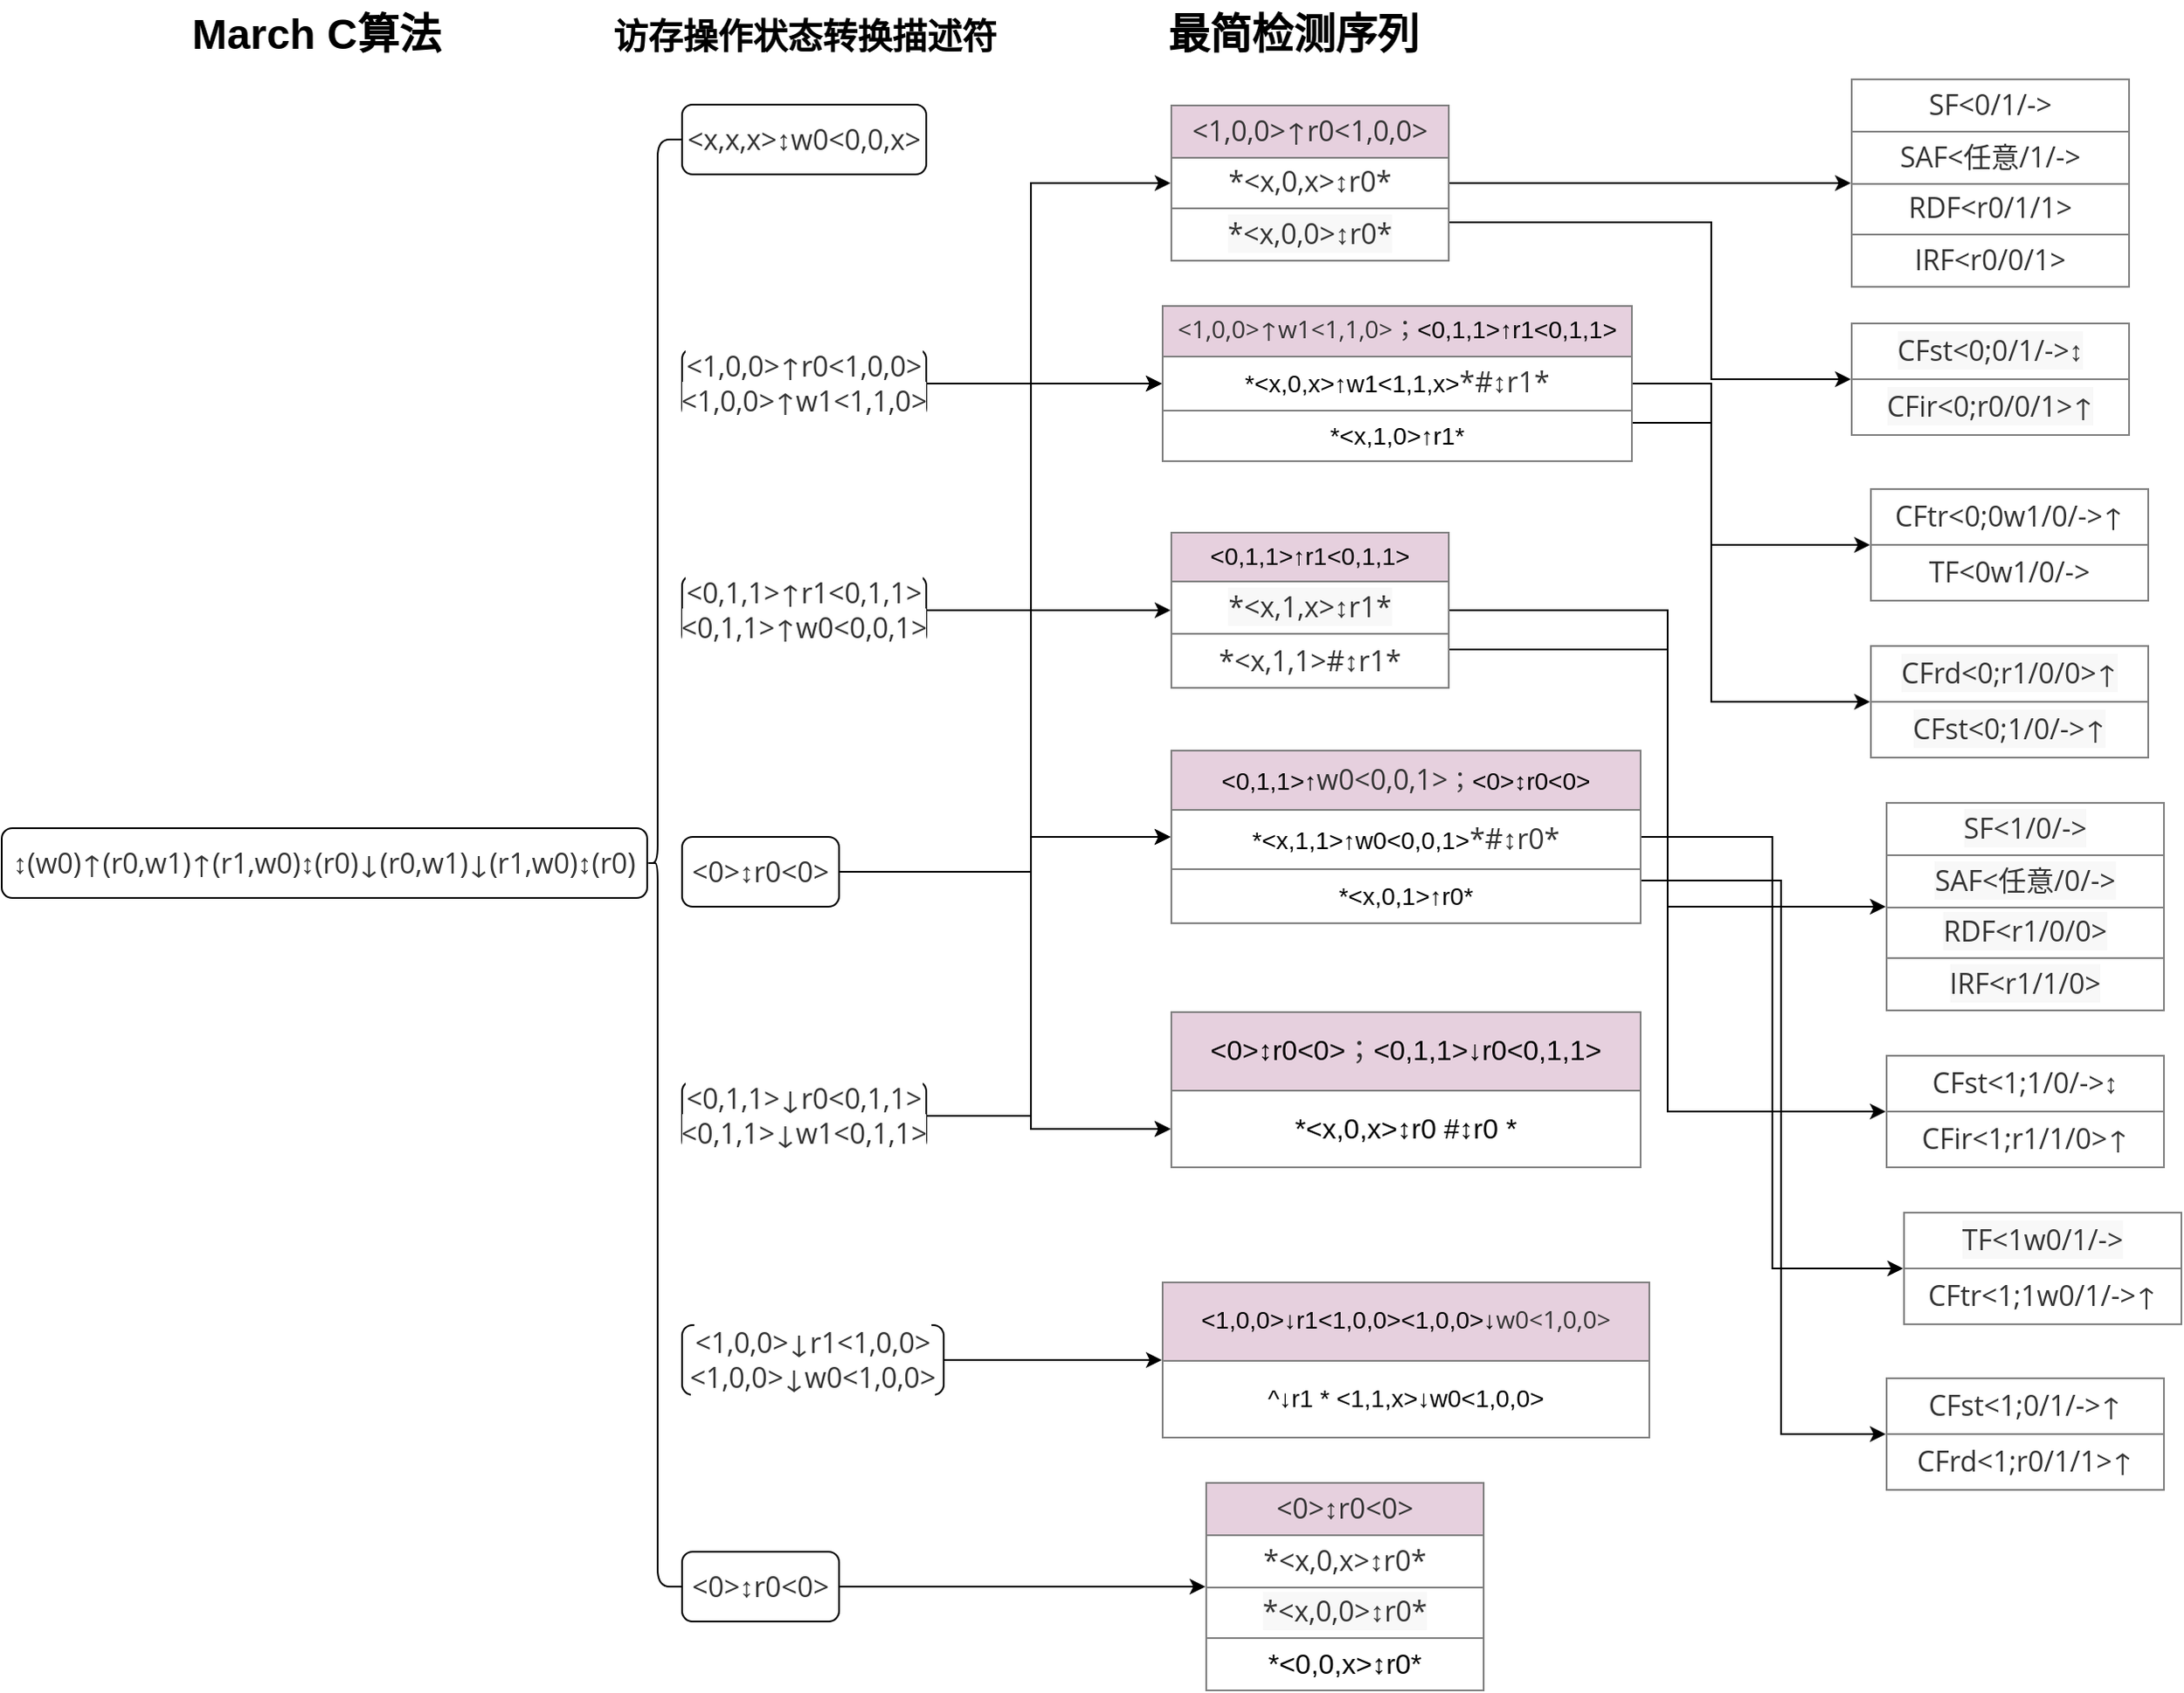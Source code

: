<mxfile version="20.2.4" type="github">
  <diagram id="gdBC5hrIDmrJ_rc8bYnI" name="第 1 页">
    <mxGraphModel dx="1422" dy="794" grid="1" gridSize="10" guides="1" tooltips="1" connect="1" arrows="1" fold="1" page="1" pageScale="1" pageWidth="827" pageHeight="1169" background="none" math="0" shadow="0">
      <root>
        <mxCell id="0" />
        <mxCell id="1" parent="0" />
        <mxCell id="TGDUGQfe8ln71xcxTlbK-82" style="edgeStyle=orthogonalEdgeStyle;rounded=0;orthogonalLoop=1;jettySize=auto;html=1;exitX=1;exitY=0.5;exitDx=0;exitDy=0;fontSize=20;fontColor=#000000;" edge="1" parent="1" source="TGDUGQfe8ln71xcxTlbK-26" target="TGDUGQfe8ln71xcxTlbK-77">
          <mxGeometry relative="1" as="geometry" />
        </mxCell>
        <mxCell id="TGDUGQfe8ln71xcxTlbK-84" style="edgeStyle=orthogonalEdgeStyle;rounded=0;orthogonalLoop=1;jettySize=auto;html=1;exitX=1;exitY=0.75;exitDx=0;exitDy=0;entryX=0;entryY=0.5;entryDx=0;entryDy=0;fontSize=20;fontColor=#000000;" edge="1" parent="1" source="TGDUGQfe8ln71xcxTlbK-26" target="TGDUGQfe8ln71xcxTlbK-83">
          <mxGeometry relative="1" as="geometry">
            <Array as="points">
              <mxPoint x="990" y="168" />
              <mxPoint x="990" y="258" />
            </Array>
          </mxGeometry>
        </mxCell>
        <mxCell id="TGDUGQfe8ln71xcxTlbK-26" value="&lt;table border=&quot;1&quot; width=&quot;100%&quot; height=&quot;100%&quot; cellpadding=&quot;4&quot; style=&quot;width:100%;height:100%;border-collapse:collapse;&quot;&gt;&lt;tbody&gt;&lt;tr&gt;&lt;th style=&quot;background-color: rgb(230, 208, 222);&quot; align=&quot;center&quot;&gt;&lt;span style=&quot;color: rgb(51, 51, 51); font-family: &amp;quot;Open Sans&amp;quot;, &amp;quot;Clear Sans&amp;quot;, &amp;quot;Helvetica Neue&amp;quot;, Helvetica, Arial, sans-serif; font-size: 16px; font-weight: 400; orphans: 4; text-align: left;&quot;&gt;&amp;lt;1,0,0&amp;gt;↑r0&amp;lt;1,0,0&amp;gt;&lt;/span&gt;&lt;br&gt;&lt;/th&gt;&lt;/tr&gt;&lt;tr&gt;&lt;td align=&quot;center&quot;&gt;&lt;span style=&quot;box-sizing: border-box; color: rgb(51, 51, 51); font-family: &amp;quot;Open Sans&amp;quot;, &amp;quot;Clear Sans&amp;quot;, &amp;quot;Helvetica Neue&amp;quot;, Helvetica, Arial, sans-serif; font-size: 16px; text-align: left; background-color: rgb(255, 255, 255);&quot; class=&quot;md-expand&quot;&gt;*&lt;/span&gt;&lt;span style=&quot;box-sizing: border-box; color: rgb(51, 51, 51); font-family: &amp;quot;Open Sans&amp;quot;, &amp;quot;Clear Sans&amp;quot;, &amp;quot;Helvetica Neue&amp;quot;, Helvetica, Arial, sans-serif; font-size: 16px; text-align: left; background-color: rgb(255, 255, 255);&quot; class=&quot;md-plain md-expand&quot;&gt;&amp;lt;x,0,x&amp;gt;↕r0*&lt;/span&gt;&lt;br&gt;&lt;/td&gt;&lt;/tr&gt;&lt;tr&gt;&lt;td align=&quot;center&quot;&gt;&lt;span style=&quot;box-sizing: border-box; color: rgb(51, 51, 51); font-family: &amp;quot;Open Sans&amp;quot;, &amp;quot;Clear Sans&amp;quot;, &amp;quot;Helvetica Neue&amp;quot;, Helvetica, Arial, sans-serif; font-size: 16px; text-align: left; background-color: rgb(248, 248, 248);&quot; class=&quot;md-plain md-expand&quot;&gt;*&amp;lt;x,0,0&amp;gt;↕r0&lt;/span&gt;&lt;span style=&quot;box-sizing: border-box; color: rgb(51, 51, 51); font-family: &amp;quot;Open Sans&amp;quot;, &amp;quot;Clear Sans&amp;quot;, &amp;quot;Helvetica Neue&amp;quot;, Helvetica, Arial, sans-serif; font-size: 16px; text-align: left; background-color: rgb(248, 248, 248);&quot; class=&quot;md-expand&quot;&gt;*&lt;/span&gt;&lt;br&gt;&lt;/td&gt;&lt;/tr&gt;&lt;/tbody&gt;&lt;/table&gt;" style="text;html=1;strokeColor=none;fillColor=none;overflow=fill;rounded=1;glass=0;" vertex="1" parent="1">
          <mxGeometry x="680" y="100" width="160" height="90" as="geometry" />
        </mxCell>
        <mxCell id="TGDUGQfe8ln71xcxTlbK-86" style="edgeStyle=orthogonalEdgeStyle;rounded=0;orthogonalLoop=1;jettySize=auto;html=1;exitX=1;exitY=0.5;exitDx=0;exitDy=0;entryX=0;entryY=0.5;entryDx=0;entryDy=0;fontSize=20;fontColor=#000000;" edge="1" parent="1" source="TGDUGQfe8ln71xcxTlbK-32" target="TGDUGQfe8ln71xcxTlbK-85">
          <mxGeometry relative="1" as="geometry">
            <Array as="points">
              <mxPoint x="990" y="260" />
              <mxPoint x="990" y="353" />
            </Array>
          </mxGeometry>
        </mxCell>
        <mxCell id="TGDUGQfe8ln71xcxTlbK-88" style="edgeStyle=orthogonalEdgeStyle;rounded=0;orthogonalLoop=1;jettySize=auto;html=1;exitX=1;exitY=0.75;exitDx=0;exitDy=0;entryX=0;entryY=0.5;entryDx=0;entryDy=0;fontSize=20;fontColor=#000000;" edge="1" parent="1" source="TGDUGQfe8ln71xcxTlbK-32" target="TGDUGQfe8ln71xcxTlbK-87">
          <mxGeometry relative="1" as="geometry">
            <Array as="points">
              <mxPoint x="990" y="283" />
              <mxPoint x="990" y="443" />
            </Array>
          </mxGeometry>
        </mxCell>
        <mxCell id="TGDUGQfe8ln71xcxTlbK-32" value="&lt;table border=&quot;1&quot; width=&quot;100%&quot; height=&quot;100%&quot; cellpadding=&quot;4&quot; style=&quot;width: 100%; height: 100%; border-collapse: collapse; font-size: 14px;&quot;&gt;&lt;tbody&gt;&lt;tr&gt;&lt;th style=&quot;background-color: rgb(230, 208, 222);&quot; align=&quot;center&quot;&gt;&lt;font style=&quot;font-size: 14px;&quot;&gt;&lt;span style=&quot;font-weight: 400; color: rgb(51, 51, 51); font-family: &amp;quot;Open Sans&amp;quot;, &amp;quot;Clear Sans&amp;quot;, &amp;quot;Helvetica Neue&amp;quot;, Helvetica, Arial, sans-serif; orphans: 4; text-align: left;&quot;&gt;&amp;lt;1,0,0&amp;gt;↑&lt;/span&gt;&lt;span style=&quot;font-weight: 400; color: rgb(51, 51, 51); font-family: &amp;quot;Open Sans&amp;quot;, &amp;quot;Clear Sans&amp;quot;, &amp;quot;Helvetica Neue&amp;quot;, Helvetica, Arial, sans-serif; orphans: 4; text-align: left;&quot;&gt;w1&amp;lt;1,1,0&amp;gt;；&lt;/span&gt;&lt;span style=&quot;font-weight: normal;&quot;&gt;&amp;lt;0,1,1&amp;gt;↑r1&amp;lt;0,1,1&amp;gt;&lt;/span&gt;&lt;/font&gt;&lt;br&gt;&lt;/th&gt;&lt;/tr&gt;&lt;tr&gt;&lt;td align=&quot;center&quot;&gt;*&amp;lt;x,0,x&amp;gt;↑w1&amp;lt;1,1,x&amp;gt;&lt;span style=&quot;box-sizing: border-box; color: rgb(51, 51, 51); font-family: &amp;quot;Open Sans&amp;quot;, &amp;quot;Clear Sans&amp;quot;, &amp;quot;Helvetica Neue&amp;quot;, Helvetica, Arial, sans-serif; font-size: 16px; text-align: left; background-color: rgb(255, 255, 255);&quot;&gt;*&lt;/span&gt;&lt;span style=&quot;box-sizing: border-box; color: rgb(51, 51, 51); font-family: &amp;quot;Open Sans&amp;quot;, &amp;quot;Clear Sans&amp;quot;, &amp;quot;Helvetica Neue&amp;quot;, Helvetica, Arial, sans-serif; font-size: 16px; text-align: left; background-color: rgb(255, 255, 255);&quot; class=&quot;md-plain&quot;&gt;#↕r1&lt;/span&gt;&lt;span style=&quot;box-sizing: border-box; color: rgb(51, 51, 51); font-family: &amp;quot;Open Sans&amp;quot;, &amp;quot;Clear Sans&amp;quot;, &amp;quot;Helvetica Neue&amp;quot;, Helvetica, Arial, sans-serif; font-size: 16px; text-align: left; background-color: rgb(255, 255, 255);&quot; class=&quot;&quot;&gt;*&lt;/span&gt;&lt;b&gt;&lt;br&gt;&lt;/b&gt;&lt;/td&gt;&lt;/tr&gt;&lt;tr&gt;&lt;td style=&quot;text-align: center;&quot;&gt;*&amp;lt;x,1,0&amp;gt;↑r1*&lt;br&gt;&lt;/td&gt;&lt;/tr&gt;&lt;/tbody&gt;&lt;/table&gt;" style="text;html=1;strokeColor=none;fillColor=none;overflow=fill;rounded=1;glass=0;arcSize=27;" vertex="1" parent="1">
          <mxGeometry x="675" y="215" width="270" height="90" as="geometry" />
        </mxCell>
        <mxCell id="TGDUGQfe8ln71xcxTlbK-91" style="edgeStyle=orthogonalEdgeStyle;rounded=0;orthogonalLoop=1;jettySize=auto;html=1;exitX=1;exitY=0.5;exitDx=0;exitDy=0;entryX=0;entryY=0.5;entryDx=0;entryDy=0;fontSize=20;fontColor=#000000;" edge="1" parent="1" source="TGDUGQfe8ln71xcxTlbK-35" target="TGDUGQfe8ln71xcxTlbK-89">
          <mxGeometry relative="1" as="geometry" />
        </mxCell>
        <mxCell id="TGDUGQfe8ln71xcxTlbK-93" style="edgeStyle=orthogonalEdgeStyle;rounded=0;orthogonalLoop=1;jettySize=auto;html=1;exitX=1;exitY=0.75;exitDx=0;exitDy=0;entryX=0;entryY=0.5;entryDx=0;entryDy=0;fontSize=20;fontColor=#000000;" edge="1" parent="1" source="TGDUGQfe8ln71xcxTlbK-35" target="TGDUGQfe8ln71xcxTlbK-92">
          <mxGeometry relative="1" as="geometry" />
        </mxCell>
        <mxCell id="TGDUGQfe8ln71xcxTlbK-35" value="&lt;table border=&quot;1&quot; width=&quot;100%&quot; height=&quot;100%&quot; cellpadding=&quot;4&quot; style=&quot;width:100%;height:100%;border-collapse:collapse;&quot;&gt;&lt;tbody&gt;&lt;tr&gt;&lt;th style=&quot;background-color: rgb(230, 208, 222);&quot; align=&quot;center&quot;&gt;&lt;span style=&quot;font-weight: normal;&quot;&gt;&lt;font style=&quot;font-size: 14px;&quot;&gt;&amp;lt;0,1,1&amp;gt;↑r1&amp;lt;0,1,1&amp;gt;&lt;/font&gt;&lt;/span&gt;&lt;br&gt;&lt;/th&gt;&lt;/tr&gt;&lt;tr&gt;&lt;td align=&quot;center&quot;&gt;&lt;span style=&quot;box-sizing: border-box; color: rgb(51, 51, 51); font-family: &amp;quot;Open Sans&amp;quot;, &amp;quot;Clear Sans&amp;quot;, &amp;quot;Helvetica Neue&amp;quot;, Helvetica, Arial, sans-serif; font-size: 16px; text-align: left; background-color: rgb(248, 248, 248);&quot; class=&quot;md-plain md-expand&quot;&gt;*&amp;lt;x,1,x&amp;gt;↕r1&lt;/span&gt;&lt;span style=&quot;box-sizing: border-box; color: rgb(51, 51, 51); font-family: &amp;quot;Open Sans&amp;quot;, &amp;quot;Clear Sans&amp;quot;, &amp;quot;Helvetica Neue&amp;quot;, Helvetica, Arial, sans-serif; font-size: 16px; text-align: left; background-color: rgb(248, 248, 248);&quot; class=&quot;md-expand&quot;&gt;*&lt;/span&gt;&lt;br&gt;&lt;/td&gt;&lt;/tr&gt;&lt;tr&gt;&lt;td align=&quot;center&quot;&gt;&lt;span style=&quot;box-sizing: border-box; color: rgb(51, 51, 51); font-family: &amp;quot;Open Sans&amp;quot;, &amp;quot;Clear Sans&amp;quot;, &amp;quot;Helvetica Neue&amp;quot;, Helvetica, Arial, sans-serif; font-size: 16px; text-align: left; background-color: rgb(255, 255, 255);&quot; class=&quot;md-plain md-expand&quot;&gt;*&amp;lt;x,1,1&amp;gt;#↕r1&lt;/span&gt;&lt;span style=&quot;box-sizing: border-box; color: rgb(51, 51, 51); font-family: &amp;quot;Open Sans&amp;quot;, &amp;quot;Clear Sans&amp;quot;, &amp;quot;Helvetica Neue&amp;quot;, Helvetica, Arial, sans-serif; font-size: 16px; text-align: left; background-color: rgb(255, 255, 255);&quot; class=&quot;md-expand&quot;&gt;*&lt;/span&gt;&lt;br&gt;&lt;/td&gt;&lt;/tr&gt;&lt;/tbody&gt;&lt;/table&gt;" style="text;html=1;strokeColor=none;fillColor=none;overflow=fill;rounded=1;glass=0;" vertex="1" parent="1">
          <mxGeometry x="680" y="345" width="160" height="90" as="geometry" />
        </mxCell>
        <mxCell id="TGDUGQfe8ln71xcxTlbK-36" value="&lt;table border=&quot;1&quot; width=&quot;100%&quot; height=&quot;100%&quot; cellpadding=&quot;4&quot; style=&quot;width:100%;height:100%;border-collapse:collapse;&quot;&gt;&lt;tbody&gt;&lt;tr&gt;&lt;th style=&quot;background-color: rgb(230, 208, 222);&quot; align=&quot;center&quot;&gt;&lt;span style=&quot;color: rgb(51, 51, 51); font-family: &amp;quot;Open Sans&amp;quot;, &amp;quot;Clear Sans&amp;quot;, &amp;quot;Helvetica Neue&amp;quot;, Helvetica, Arial, sans-serif; font-size: 16px; font-weight: 400; orphans: 4; text-align: left;&quot;&gt;&amp;lt;0&amp;gt;↕r0&amp;lt;0&amp;gt;&lt;/span&gt;&lt;br&gt;&lt;/th&gt;&lt;/tr&gt;&lt;tr&gt;&lt;td align=&quot;center&quot;&gt;&lt;span style=&quot;box-sizing: border-box; color: rgb(51, 51, 51); font-family: &amp;quot;Open Sans&amp;quot;, &amp;quot;Clear Sans&amp;quot;, &amp;quot;Helvetica Neue&amp;quot;, Helvetica, Arial, sans-serif; font-size: 16px; text-align: left; background-color: rgb(255, 255, 255);&quot; class=&quot;md-expand&quot;&gt;*&lt;/span&gt;&lt;span style=&quot;box-sizing: border-box; color: rgb(51, 51, 51); font-family: &amp;quot;Open Sans&amp;quot;, &amp;quot;Clear Sans&amp;quot;, &amp;quot;Helvetica Neue&amp;quot;, Helvetica, Arial, sans-serif; font-size: 16px; text-align: left; background-color: rgb(255, 255, 255);&quot; class=&quot;md-plain md-expand&quot;&gt;&amp;lt;x,0,x&amp;gt;↕r0*&lt;/span&gt;&lt;br&gt;&lt;/td&gt;&lt;/tr&gt;&lt;tr&gt;&lt;td align=&quot;center&quot;&gt;&lt;span style=&quot;box-sizing: border-box; color: rgb(51, 51, 51); font-family: &amp;quot;Open Sans&amp;quot;, &amp;quot;Clear Sans&amp;quot;, &amp;quot;Helvetica Neue&amp;quot;, Helvetica, Arial, sans-serif; font-size: 16px; text-align: left; background-color: rgb(248, 248, 248);&quot; class=&quot;md-plain md-expand&quot;&gt;*&amp;lt;x,0,0&amp;gt;↕r0&lt;/span&gt;&lt;span style=&quot;box-sizing: border-box; color: rgb(51, 51, 51); font-family: &amp;quot;Open Sans&amp;quot;, &amp;quot;Clear Sans&amp;quot;, &amp;quot;Helvetica Neue&amp;quot;, Helvetica, Arial, sans-serif; font-size: 16px; text-align: left; background-color: rgb(248, 248, 248);&quot; class=&quot;md-expand&quot;&gt;*&lt;/span&gt;&lt;br&gt;&lt;/td&gt;&lt;/tr&gt;&lt;tr&gt;&lt;td style=&quot;text-align: center;&quot;&gt;&lt;font style=&quot;font-size: 16px;&quot;&gt;*&amp;lt;0,0,x&amp;gt;↕r0*&lt;/font&gt;&lt;br&gt;&lt;/td&gt;&lt;/tr&gt;&lt;/tbody&gt;&lt;/table&gt;" style="text;html=1;strokeColor=none;fillColor=none;overflow=fill;rounded=1;glass=0;arcSize=24;" vertex="1" parent="1">
          <mxGeometry x="700" y="890" width="160" height="120" as="geometry" />
        </mxCell>
        <mxCell id="TGDUGQfe8ln71xcxTlbK-95" style="edgeStyle=orthogonalEdgeStyle;rounded=0;orthogonalLoop=1;jettySize=auto;html=1;exitX=1;exitY=0.5;exitDx=0;exitDy=0;entryX=0;entryY=0.5;entryDx=0;entryDy=0;fontSize=20;fontColor=#000000;" edge="1" parent="1" source="TGDUGQfe8ln71xcxTlbK-37" target="TGDUGQfe8ln71xcxTlbK-94">
          <mxGeometry relative="1" as="geometry" />
        </mxCell>
        <mxCell id="TGDUGQfe8ln71xcxTlbK-97" style="edgeStyle=orthogonalEdgeStyle;rounded=0;orthogonalLoop=1;jettySize=auto;html=1;exitX=1;exitY=0.75;exitDx=0;exitDy=0;entryX=0;entryY=0.5;entryDx=0;entryDy=0;fontSize=20;fontColor=#000000;" edge="1" parent="1" source="TGDUGQfe8ln71xcxTlbK-37" target="TGDUGQfe8ln71xcxTlbK-96">
          <mxGeometry relative="1" as="geometry">
            <Array as="points">
              <mxPoint x="1030" y="545" />
              <mxPoint x="1030" y="863" />
            </Array>
          </mxGeometry>
        </mxCell>
        <mxCell id="TGDUGQfe8ln71xcxTlbK-37" value="&lt;table border=&quot;1&quot; width=&quot;100%&quot; height=&quot;100%&quot; cellpadding=&quot;4&quot; style=&quot;width: 100%; height: 100%; border-collapse: collapse; font-size: 14px;&quot;&gt;&lt;tbody&gt;&lt;tr&gt;&lt;th style=&quot;background-color: rgb(230, 208, 222);&quot; align=&quot;center&quot;&gt;&lt;font style=&quot;font-size: 14px;&quot;&gt;&lt;span style=&quot;font-weight: normal;&quot;&gt;&amp;lt;0,1,1&amp;gt;↑&lt;span style=&quot;color: rgb(51, 51, 51); font-family: &amp;quot;Open Sans&amp;quot;, &amp;quot;Clear Sans&amp;quot;, &amp;quot;Helvetica Neue&amp;quot;, Helvetica, Arial, sans-serif; font-size: 16px; orphans: 4; text-align: left;&quot;&gt;w0&amp;lt;0,0,1&amp;gt;&lt;/span&gt;&lt;/span&gt;&lt;span style=&quot;font-weight: 400; color: rgb(51, 51, 51); font-family: &amp;quot;Open Sans&amp;quot;, &amp;quot;Clear Sans&amp;quot;, &amp;quot;Helvetica Neue&amp;quot;, Helvetica, Arial, sans-serif; orphans: 4; text-align: left;&quot;&gt;；&lt;/span&gt;&lt;/font&gt;&lt;span style=&quot;font-weight: normal;&quot;&gt;&amp;lt;0&amp;gt;↕r0&amp;lt;0&amp;gt;&lt;/span&gt;&lt;br&gt;&lt;/th&gt;&lt;/tr&gt;&lt;tr&gt;&lt;td align=&quot;center&quot;&gt;*&amp;lt;x,1,1&amp;gt;↑w0&amp;lt;0,0,1&amp;gt;&lt;span style=&quot;box-sizing: border-box; color: rgb(51, 51, 51); font-family: &amp;quot;Open Sans&amp;quot;, &amp;quot;Clear Sans&amp;quot;, &amp;quot;Helvetica Neue&amp;quot;, Helvetica, Arial, sans-serif; font-size: 16px; text-align: left; background-color: rgb(255, 255, 255);&quot;&gt;*&lt;/span&gt;&lt;span style=&quot;box-sizing: border-box; color: rgb(51, 51, 51); font-family: &amp;quot;Open Sans&amp;quot;, &amp;quot;Clear Sans&amp;quot;, &amp;quot;Helvetica Neue&amp;quot;, Helvetica, Arial, sans-serif; font-size: 16px; text-align: left; background-color: rgb(255, 255, 255);&quot; class=&quot;md-plain&quot;&gt;#↕r0&lt;/span&gt;&lt;span style=&quot;box-sizing: border-box; color: rgb(51, 51, 51); font-family: &amp;quot;Open Sans&amp;quot;, &amp;quot;Clear Sans&amp;quot;, &amp;quot;Helvetica Neue&amp;quot;, Helvetica, Arial, sans-serif; font-size: 16px; text-align: left; background-color: rgb(255, 255, 255);&quot;&gt;*&lt;/span&gt;&lt;b&gt;&lt;br&gt;&lt;/b&gt;&lt;/td&gt;&lt;/tr&gt;&lt;tr&gt;&lt;td style=&quot;text-align: center;&quot;&gt;*&amp;lt;x,0,1&amp;gt;↑r0*&lt;br&gt;&lt;/td&gt;&lt;/tr&gt;&lt;/tbody&gt;&lt;/table&gt;" style="text;html=1;strokeColor=none;fillColor=none;overflow=fill;rounded=1;glass=0;arcSize=27;" vertex="1" parent="1">
          <mxGeometry x="680" y="470" width="270" height="100" as="geometry" />
        </mxCell>
        <mxCell id="TGDUGQfe8ln71xcxTlbK-38" value="&lt;table border=&quot;1&quot; width=&quot;100%&quot; height=&quot;100%&quot; cellpadding=&quot;4&quot; style=&quot;width: 100%; height: 100%; border-collapse: collapse; font-size: 14px;&quot;&gt;&lt;tbody&gt;&lt;tr style=&quot;font-size: 16px;&quot;&gt;&lt;th style=&quot;background-color: rgb(230, 208, 222);&quot; align=&quot;center&quot;&gt;&lt;span style=&quot;font-weight: normal;&quot;&gt;&lt;font style=&quot;font-size: 16px;&quot;&gt;&amp;lt;0&amp;gt;↕r0&amp;lt;0&amp;gt;&lt;span style=&quot;color: rgb(51, 51, 51); font-family: &amp;quot;Open Sans&amp;quot;, &amp;quot;Clear Sans&amp;quot;, &amp;quot;Helvetica Neue&amp;quot;, Helvetica, Arial, sans-serif; orphans: 4; text-align: left;&quot;&gt;；&lt;/span&gt;&lt;/font&gt;&amp;lt;0,1,1&amp;gt;↓r0&amp;lt;0,1,1&amp;gt;&lt;/span&gt;&lt;br&gt;&lt;/th&gt;&lt;/tr&gt;&lt;tr&gt;&lt;td align=&quot;center&quot;&gt;&lt;font style=&quot;font-size: 16px;&quot;&gt;*&amp;lt;x,0,x&amp;gt;↕r0 #↕r0 *&lt;/font&gt;&lt;br&gt;&lt;/td&gt;&lt;/tr&gt;&lt;/tbody&gt;&lt;/table&gt;" style="text;html=1;strokeColor=none;fillColor=none;overflow=fill;rounded=1;glass=0;arcSize=27;" vertex="1" parent="1">
          <mxGeometry x="680" y="620" width="270" height="90" as="geometry" />
        </mxCell>
        <mxCell id="TGDUGQfe8ln71xcxTlbK-39" value="&lt;table border=&quot;1&quot; width=&quot;100%&quot; height=&quot;100%&quot; cellpadding=&quot;4&quot; style=&quot;width: 100%; height: 100%; border-collapse: collapse; font-size: 14px;&quot;&gt;&lt;tbody&gt;&lt;tr&gt;&lt;th style=&quot;background-color: rgb(230, 208, 222);&quot; align=&quot;center&quot;&gt;&lt;span style=&quot;font-weight: normal;&quot;&gt;&lt;font style=&quot;font-size: 14px;&quot;&gt;&amp;lt;1,0,0&amp;gt;↓r1&amp;lt;1,0,0&amp;gt;&lt;/font&gt;&amp;lt;1,0,0&amp;gt;↓&lt;span style=&quot;font-family: &amp;quot;Open Sans&amp;quot;, &amp;quot;Clear Sans&amp;quot;, &amp;quot;Helvetica Neue&amp;quot;, Helvetica, Arial, sans-serif; orphans: 4; text-align: left; color: rgb(51, 51, 51);&quot;&gt;w0&amp;lt;1,0,0&amp;gt;&lt;/span&gt;&lt;/span&gt;&lt;br&gt;&lt;/th&gt;&lt;/tr&gt;&lt;tr&gt;&lt;td align=&quot;center&quot;&gt;^↓r1 * &amp;lt;1,1,x&amp;gt;↓w0&amp;lt;1,0,0&amp;gt;&lt;b&gt;&lt;br&gt;&lt;/b&gt;&lt;/td&gt;&lt;/tr&gt;&lt;/tbody&gt;&lt;/table&gt;" style="text;html=1;strokeColor=none;fillColor=none;overflow=fill;rounded=1;glass=0;arcSize=27;" vertex="1" parent="1">
          <mxGeometry x="675" y="775" width="280" height="90" as="geometry" />
        </mxCell>
        <mxCell id="TGDUGQfe8ln71xcxTlbK-40" value="&lt;span style=&quot;color: rgb(51, 51, 51); font-family: &amp;quot;Open Sans&amp;quot;, &amp;quot;Clear Sans&amp;quot;, &amp;quot;Helvetica Neue&amp;quot;, Helvetica, Arial, sans-serif; font-size: 16px; orphans: 4; text-align: left; background-color: rgb(255, 255, 255);&quot;&gt;↕(w0)↑(r0,w1)↑(r1,w0)↕(r0)↓(r0,w1)↓(r1,w0)↕(r0)&lt;/span&gt;" style="rounded=1;whiteSpace=wrap;html=1;glass=0;" vertex="1" parent="1">
          <mxGeometry x="10" y="515" width="370" height="40" as="geometry" />
        </mxCell>
        <mxCell id="TGDUGQfe8ln71xcxTlbK-41" value="" style="shape=curlyBracket;whiteSpace=wrap;html=1;rounded=1;glass=0;labelBackgroundColor=#E6D0DE;fontSize=14;fontColor=#E6D0DE;size=0.3;" vertex="1" parent="1">
          <mxGeometry x="380" y="120" width="20" height="830" as="geometry" />
        </mxCell>
        <mxCell id="TGDUGQfe8ln71xcxTlbK-43" value="&lt;span style=&quot;color: rgb(51, 51, 51); font-family: &amp;quot;Open Sans&amp;quot;, &amp;quot;Clear Sans&amp;quot;, &amp;quot;Helvetica Neue&amp;quot;, Helvetica, Arial, sans-serif; font-size: 16px; orphans: 4; text-align: left; background-color: rgb(255, 255, 255);&quot;&gt;&amp;lt;x,x,x&amp;gt;↕w0&amp;lt;0,0,x&amp;gt;&lt;/span&gt;" style="rounded=1;whiteSpace=wrap;html=1;glass=0;" vertex="1" parent="1">
          <mxGeometry x="400" y="100" width="140" height="40" as="geometry" />
        </mxCell>
        <mxCell id="TGDUGQfe8ln71xcxTlbK-65" style="edgeStyle=orthogonalEdgeStyle;rounded=0;orthogonalLoop=1;jettySize=auto;html=1;exitX=1;exitY=0.5;exitDx=0;exitDy=0;entryX=0;entryY=0.5;entryDx=0;entryDy=0;fontSize=14;fontColor=#E6D0DE;" edge="1" parent="1" source="TGDUGQfe8ln71xcxTlbK-44" target="TGDUGQfe8ln71xcxTlbK-26">
          <mxGeometry relative="1" as="geometry">
            <Array as="points">
              <mxPoint x="600" y="260" />
              <mxPoint x="600" y="145" />
            </Array>
          </mxGeometry>
        </mxCell>
        <mxCell id="TGDUGQfe8ln71xcxTlbK-66" style="edgeStyle=orthogonalEdgeStyle;rounded=0;orthogonalLoop=1;jettySize=auto;html=1;exitX=1;exitY=0.5;exitDx=0;exitDy=0;entryX=0;entryY=0.5;entryDx=0;entryDy=0;fontSize=14;fontColor=#E6D0DE;" edge="1" parent="1" source="TGDUGQfe8ln71xcxTlbK-44" target="TGDUGQfe8ln71xcxTlbK-32">
          <mxGeometry relative="1" as="geometry" />
        </mxCell>
        <mxCell id="TGDUGQfe8ln71xcxTlbK-44" value="&lt;span style=&quot;color: rgb(51, 51, 51); font-family: &amp;quot;Open Sans&amp;quot;, &amp;quot;Clear Sans&amp;quot;, &amp;quot;Helvetica Neue&amp;quot;, Helvetica, Arial, sans-serif; font-size: 16px; orphans: 4; text-align: left; background-color: rgb(255, 255, 255);&quot;&gt;&amp;lt;1,0,0&amp;gt;↑r0&amp;lt;1,0,0&amp;gt;&lt;br&gt;&lt;/span&gt;&lt;span style=&quot;color: rgb(51, 51, 51); font-family: &amp;quot;Open Sans&amp;quot;, &amp;quot;Clear Sans&amp;quot;, &amp;quot;Helvetica Neue&amp;quot;, Helvetica, Arial, sans-serif; font-size: 16px; orphans: 4; text-align: left; background-color: rgb(255, 255, 255);&quot;&gt;&amp;lt;1,0,0&amp;gt;↑&lt;/span&gt;&lt;span style=&quot;color: rgb(51, 51, 51); font-family: &amp;quot;Open Sans&amp;quot;, &amp;quot;Clear Sans&amp;quot;, &amp;quot;Helvetica Neue&amp;quot;, Helvetica, Arial, sans-serif; font-size: 16px; orphans: 4; text-align: left; background-color: rgb(255, 255, 255);&quot;&gt;w1&amp;lt;1,1,0&amp;gt;&lt;/span&gt;" style="rounded=1;whiteSpace=wrap;html=1;glass=0;" vertex="1" parent="1">
          <mxGeometry x="400" y="240" width="140" height="40" as="geometry" />
        </mxCell>
        <mxCell id="TGDUGQfe8ln71xcxTlbK-67" style="edgeStyle=orthogonalEdgeStyle;rounded=0;orthogonalLoop=1;jettySize=auto;html=1;exitX=1;exitY=0.5;exitDx=0;exitDy=0;entryX=0;entryY=0.5;entryDx=0;entryDy=0;fontSize=14;fontColor=#E6D0DE;" edge="1" parent="1" source="TGDUGQfe8ln71xcxTlbK-45" target="TGDUGQfe8ln71xcxTlbK-32">
          <mxGeometry relative="1" as="geometry">
            <Array as="points">
              <mxPoint x="600" y="390" />
              <mxPoint x="600" y="260" />
            </Array>
          </mxGeometry>
        </mxCell>
        <mxCell id="TGDUGQfe8ln71xcxTlbK-68" style="edgeStyle=orthogonalEdgeStyle;rounded=0;orthogonalLoop=1;jettySize=auto;html=1;exitX=1;exitY=0.5;exitDx=0;exitDy=0;entryX=0;entryY=0.5;entryDx=0;entryDy=0;fontSize=14;fontColor=#E6D0DE;" edge="1" parent="1" source="TGDUGQfe8ln71xcxTlbK-45" target="TGDUGQfe8ln71xcxTlbK-35">
          <mxGeometry relative="1" as="geometry" />
        </mxCell>
        <mxCell id="TGDUGQfe8ln71xcxTlbK-69" style="edgeStyle=orthogonalEdgeStyle;rounded=0;orthogonalLoop=1;jettySize=auto;html=1;exitX=1;exitY=0.5;exitDx=0;exitDy=0;entryX=0;entryY=0.5;entryDx=0;entryDy=0;fontSize=14;fontColor=#E6D0DE;" edge="1" parent="1" source="TGDUGQfe8ln71xcxTlbK-45" target="TGDUGQfe8ln71xcxTlbK-37">
          <mxGeometry relative="1" as="geometry">
            <Array as="points">
              <mxPoint x="600" y="390" />
              <mxPoint x="600" y="520" />
            </Array>
          </mxGeometry>
        </mxCell>
        <mxCell id="TGDUGQfe8ln71xcxTlbK-45" value="&lt;span style=&quot;color: rgb(51, 51, 51); font-family: &amp;quot;Open Sans&amp;quot;, &amp;quot;Clear Sans&amp;quot;, &amp;quot;Helvetica Neue&amp;quot;, Helvetica, Arial, sans-serif; font-size: 16px; orphans: 4; text-align: left; background-color: rgb(255, 255, 255);&quot;&gt;&amp;lt;0,1,1&amp;gt;↑r1&amp;lt;0,1,1&amp;gt;&lt;br&gt;&lt;/span&gt;&lt;span style=&quot;color: rgb(51, 51, 51); font-family: &amp;quot;Open Sans&amp;quot;, &amp;quot;Clear Sans&amp;quot;, &amp;quot;Helvetica Neue&amp;quot;, Helvetica, Arial, sans-serif; font-size: 16px; orphans: 4; text-align: left; background-color: rgb(255, 255, 255);&quot;&gt;&amp;lt;0,1,1&amp;gt;↑&lt;/span&gt;&lt;span style=&quot;color: rgb(51, 51, 51); font-family: &amp;quot;Open Sans&amp;quot;, &amp;quot;Clear Sans&amp;quot;, &amp;quot;Helvetica Neue&amp;quot;, Helvetica, Arial, sans-serif; font-size: 16px; orphans: 4; text-align: left; background-color: rgb(255, 255, 255);&quot;&gt;w0&amp;lt;0,0,1&amp;gt;&lt;/span&gt;" style="rounded=1;whiteSpace=wrap;html=1;glass=0;" vertex="1" parent="1">
          <mxGeometry x="400" y="370" width="140" height="40" as="geometry" />
        </mxCell>
        <mxCell id="TGDUGQfe8ln71xcxTlbK-70" style="edgeStyle=orthogonalEdgeStyle;rounded=0;orthogonalLoop=1;jettySize=auto;html=1;exitX=1;exitY=0.5;exitDx=0;exitDy=0;entryX=0;entryY=0.5;entryDx=0;entryDy=0;fontSize=14;fontColor=#E6D0DE;" edge="1" parent="1" source="TGDUGQfe8ln71xcxTlbK-46" target="TGDUGQfe8ln71xcxTlbK-37">
          <mxGeometry relative="1" as="geometry">
            <Array as="points">
              <mxPoint x="600" y="540" />
              <mxPoint x="600" y="520" />
            </Array>
          </mxGeometry>
        </mxCell>
        <mxCell id="TGDUGQfe8ln71xcxTlbK-71" style="edgeStyle=orthogonalEdgeStyle;rounded=0;orthogonalLoop=1;jettySize=auto;html=1;exitX=1;exitY=0.5;exitDx=0;exitDy=0;entryX=0;entryY=0.75;entryDx=0;entryDy=0;fontSize=14;fontColor=#E6D0DE;" edge="1" parent="1" source="TGDUGQfe8ln71xcxTlbK-46" target="TGDUGQfe8ln71xcxTlbK-38">
          <mxGeometry relative="1" as="geometry">
            <Array as="points">
              <mxPoint x="600" y="540" />
              <mxPoint x="600" y="688" />
            </Array>
          </mxGeometry>
        </mxCell>
        <mxCell id="TGDUGQfe8ln71xcxTlbK-46" value="&lt;span style=&quot;color: rgb(51, 51, 51); font-family: &amp;quot;Open Sans&amp;quot;, &amp;quot;Clear Sans&amp;quot;, &amp;quot;Helvetica Neue&amp;quot;, Helvetica, Arial, sans-serif; font-size: 16px; orphans: 4; text-align: left; background-color: rgb(255, 255, 255);&quot;&gt;&amp;lt;0&amp;gt;↕r0&amp;lt;0&amp;gt;&lt;/span&gt;" style="rounded=1;whiteSpace=wrap;html=1;glass=0;" vertex="1" parent="1">
          <mxGeometry x="400" y="520" width="90" height="40" as="geometry" />
        </mxCell>
        <mxCell id="TGDUGQfe8ln71xcxTlbK-72" style="edgeStyle=orthogonalEdgeStyle;rounded=0;orthogonalLoop=1;jettySize=auto;html=1;exitX=1;exitY=0.5;exitDx=0;exitDy=0;entryX=0;entryY=0.75;entryDx=0;entryDy=0;fontSize=14;fontColor=#E6D0DE;" edge="1" parent="1" source="TGDUGQfe8ln71xcxTlbK-47" target="TGDUGQfe8ln71xcxTlbK-38">
          <mxGeometry relative="1" as="geometry">
            <Array as="points">
              <mxPoint x="600" y="680" />
              <mxPoint x="600" y="688" />
            </Array>
          </mxGeometry>
        </mxCell>
        <mxCell id="TGDUGQfe8ln71xcxTlbK-47" value="&lt;span style=&quot;color: rgb(51, 51, 51); font-family: &amp;quot;Open Sans&amp;quot;, &amp;quot;Clear Sans&amp;quot;, &amp;quot;Helvetica Neue&amp;quot;, Helvetica, Arial, sans-serif; font-size: 16px; orphans: 4; text-align: left; background-color: rgb(255, 255, 255);&quot;&gt;&amp;lt;0,1,1&amp;gt;↓r0&amp;lt;0,1,1&amp;gt;&lt;br&gt;&lt;/span&gt;&lt;span style=&quot;color: rgb(51, 51, 51); font-family: &amp;quot;Open Sans&amp;quot;, &amp;quot;Clear Sans&amp;quot;, &amp;quot;Helvetica Neue&amp;quot;, Helvetica, Arial, sans-serif; font-size: 16px; orphans: 4; text-align: left; background-color: rgb(255, 255, 255);&quot;&gt;&amp;lt;0,1,1&amp;gt;↓&lt;/span&gt;&lt;span style=&quot;color: rgb(51, 51, 51); font-family: &amp;quot;Open Sans&amp;quot;, &amp;quot;Clear Sans&amp;quot;, &amp;quot;Helvetica Neue&amp;quot;, Helvetica, Arial, sans-serif; font-size: 16px; orphans: 4; text-align: left; background-color: rgb(255, 255, 255);&quot;&gt;w1&amp;lt;0,1,1&amp;gt;&lt;/span&gt;" style="rounded=1;whiteSpace=wrap;html=1;glass=0;" vertex="1" parent="1">
          <mxGeometry x="400" y="660" width="140" height="40" as="geometry" />
        </mxCell>
        <mxCell id="TGDUGQfe8ln71xcxTlbK-73" style="edgeStyle=orthogonalEdgeStyle;rounded=0;orthogonalLoop=1;jettySize=auto;html=1;exitX=1;exitY=0.5;exitDx=0;exitDy=0;entryX=0;entryY=0.5;entryDx=0;entryDy=0;fontSize=14;fontColor=#E6D0DE;" edge="1" parent="1" source="TGDUGQfe8ln71xcxTlbK-48" target="TGDUGQfe8ln71xcxTlbK-39">
          <mxGeometry relative="1" as="geometry" />
        </mxCell>
        <mxCell id="TGDUGQfe8ln71xcxTlbK-48" value="&lt;span style=&quot;color: rgb(51, 51, 51); font-family: &amp;quot;Open Sans&amp;quot;, &amp;quot;Clear Sans&amp;quot;, &amp;quot;Helvetica Neue&amp;quot;, Helvetica, Arial, sans-serif; font-size: 16px; orphans: 4; text-align: left; background-color: rgb(255, 255, 255);&quot;&gt;&amp;lt;1,0,0&amp;gt;↓r1&amp;lt;1,0,0&amp;gt;&lt;br&gt;&lt;/span&gt;&lt;span style=&quot;color: rgb(51, 51, 51); font-family: &amp;quot;Open Sans&amp;quot;, &amp;quot;Clear Sans&amp;quot;, &amp;quot;Helvetica Neue&amp;quot;, Helvetica, Arial, sans-serif; font-size: 16px; orphans: 4; text-align: left; background-color: rgb(255, 255, 255);&quot;&gt;&amp;lt;1,0,0&amp;gt;↓&lt;/span&gt;&lt;span style=&quot;color: rgb(51, 51, 51); font-family: &amp;quot;Open Sans&amp;quot;, &amp;quot;Clear Sans&amp;quot;, &amp;quot;Helvetica Neue&amp;quot;, Helvetica, Arial, sans-serif; font-size: 16px; orphans: 4; text-align: left; background-color: rgb(255, 255, 255);&quot;&gt;w0&amp;lt;1,0,0&amp;gt;&lt;/span&gt;" style="rounded=1;whiteSpace=wrap;html=1;glass=0;" vertex="1" parent="1">
          <mxGeometry x="400" y="800" width="150" height="40" as="geometry" />
        </mxCell>
        <mxCell id="TGDUGQfe8ln71xcxTlbK-74" style="edgeStyle=orthogonalEdgeStyle;rounded=0;orthogonalLoop=1;jettySize=auto;html=1;exitX=1;exitY=0.5;exitDx=0;exitDy=0;entryX=0;entryY=0.5;entryDx=0;entryDy=0;fontSize=14;fontColor=#E6D0DE;" edge="1" parent="1" source="TGDUGQfe8ln71xcxTlbK-49" target="TGDUGQfe8ln71xcxTlbK-36">
          <mxGeometry relative="1" as="geometry" />
        </mxCell>
        <mxCell id="TGDUGQfe8ln71xcxTlbK-49" value="&lt;span style=&quot;color: rgb(51, 51, 51); font-family: &amp;quot;Open Sans&amp;quot;, &amp;quot;Clear Sans&amp;quot;, &amp;quot;Helvetica Neue&amp;quot;, Helvetica, Arial, sans-serif; font-size: 16px; orphans: 4; text-align: left; background-color: rgb(255, 255, 255);&quot;&gt;&amp;lt;0&amp;gt;↕r0&amp;lt;0&amp;gt;&lt;/span&gt;" style="rounded=1;whiteSpace=wrap;html=1;glass=0;" vertex="1" parent="1">
          <mxGeometry x="400" y="930" width="90" height="40" as="geometry" />
        </mxCell>
        <mxCell id="TGDUGQfe8ln71xcxTlbK-77" value="&lt;table border=&quot;1&quot; width=&quot;100%&quot; height=&quot;100%&quot; cellpadding=&quot;4&quot; style=&quot;width: 100%; height: 100%; border-collapse: collapse; background-color: rgb(255, 255, 255);&quot;&gt;&lt;tbody&gt;&lt;tr&gt;&lt;th style=&quot;&quot; align=&quot;center&quot;&gt;&lt;span style=&quot;color: rgb(51, 51, 51); font-family: &amp;quot;Open Sans&amp;quot;, &amp;quot;Clear Sans&amp;quot;, &amp;quot;Helvetica Neue&amp;quot;, Helvetica, Arial, sans-serif; font-size: 16px; font-weight: 400; text-align: left;&quot;&gt;SF&amp;lt;0/1/-&amp;gt;&lt;/span&gt;&lt;br&gt;&lt;/th&gt;&lt;/tr&gt;&lt;tr&gt;&lt;td style=&quot;&quot; align=&quot;center&quot;&gt;&lt;span style=&quot;color: rgb(51, 51, 51); font-family: &amp;quot;Open Sans&amp;quot;, &amp;quot;Clear Sans&amp;quot;, &amp;quot;Helvetica Neue&amp;quot;, Helvetica, Arial, sans-serif; font-size: 16px; text-align: left;&quot;&gt;SAF&amp;lt;任意/1/-&amp;gt;&lt;/span&gt;&lt;br&gt;&lt;/td&gt;&lt;/tr&gt;&lt;tr&gt;&lt;td style=&quot;&quot; align=&quot;center&quot;&gt;&lt;span style=&quot;color: rgb(51, 51, 51); font-family: &amp;quot;Open Sans&amp;quot;, &amp;quot;Clear Sans&amp;quot;, &amp;quot;Helvetica Neue&amp;quot;, Helvetica, Arial, sans-serif; font-size: 16px; text-align: left;&quot;&gt;RDF&amp;lt;r0/1/1&amp;gt;&lt;/span&gt;&lt;br&gt;&lt;/td&gt;&lt;/tr&gt;&lt;tr&gt;&lt;td style=&quot;text-align: center;&quot;&gt;&lt;span style=&quot;color: rgb(51, 51, 51); font-family: &amp;quot;Open Sans&amp;quot;, &amp;quot;Clear Sans&amp;quot;, &amp;quot;Helvetica Neue&amp;quot;, Helvetica, Arial, sans-serif; font-size: 16px;&quot;&gt;IRF&amp;lt;r0/0/1&amp;gt;&lt;/span&gt;&lt;br&gt;&lt;/td&gt;&lt;/tr&gt;&lt;/tbody&gt;&lt;/table&gt;" style="text;html=1;overflow=fill;rounded=1;glass=0;labelBackgroundColor=#E6D0DE;fontSize=14;" vertex="1" parent="1">
          <mxGeometry x="1070" y="85" width="160" height="120" as="geometry" />
        </mxCell>
        <mxCell id="TGDUGQfe8ln71xcxTlbK-79" value="March C算法" style="text;strokeColor=none;fillColor=none;html=1;fontSize=24;fontStyle=1;verticalAlign=middle;align=center;rounded=1;glass=0;labelBackgroundColor=#FFFFFF;fontColor=#000000;" vertex="1" parent="1">
          <mxGeometry x="140" y="40" width="100" height="40" as="geometry" />
        </mxCell>
        <mxCell id="TGDUGQfe8ln71xcxTlbK-80" value="&lt;font style=&quot;font-size: 20px;&quot;&gt;访存操作状态转换描述符&lt;/font&gt;" style="text;strokeColor=none;fillColor=none;html=1;fontSize=24;fontStyle=1;verticalAlign=middle;align=center;rounded=1;glass=0;labelBackgroundColor=#FFFFFF;fontColor=#000000;" vertex="1" parent="1">
          <mxGeometry x="400" y="40" width="140" height="40" as="geometry" />
        </mxCell>
        <mxCell id="TGDUGQfe8ln71xcxTlbK-81" value="最简检测序列" style="text;strokeColor=none;fillColor=none;html=1;fontSize=24;fontStyle=1;verticalAlign=middle;align=center;rounded=1;glass=0;labelBackgroundColor=#FFFFFF;fontColor=#000000;" vertex="1" parent="1">
          <mxGeometry x="700" y="40" width="100" height="40" as="geometry" />
        </mxCell>
        <mxCell id="TGDUGQfe8ln71xcxTlbK-83" value="&lt;table border=&quot;1&quot; width=&quot;100%&quot; height=&quot;100%&quot; cellpadding=&quot;4&quot; style=&quot;width: 100%; height: 100%; border-collapse: collapse; background-color: rgb(255, 255, 255);&quot;&gt;&lt;tbody&gt;&lt;tr&gt;&lt;th style=&quot;&quot; align=&quot;center&quot;&gt;&lt;span style=&quot;color: rgb(51, 51, 51); font-family: &amp;quot;Open Sans&amp;quot;, &amp;quot;Clear Sans&amp;quot;, &amp;quot;Helvetica Neue&amp;quot;, Helvetica, Arial, sans-serif; font-size: 16px; font-weight: 400; text-align: left; background-color: rgb(248, 248, 248);&quot;&gt;CFst&amp;lt;0;0/1/-&amp;gt;↕&lt;/span&gt;&lt;br&gt;&lt;/th&gt;&lt;/tr&gt;&lt;tr&gt;&lt;td style=&quot;&quot; align=&quot;center&quot;&gt;&lt;span style=&quot;color: rgb(51, 51, 51); font-family: &amp;quot;Open Sans&amp;quot;, &amp;quot;Clear Sans&amp;quot;, &amp;quot;Helvetica Neue&amp;quot;, Helvetica, Arial, sans-serif; font-size: 16px; text-align: left; background-color: rgb(248, 248, 248);&quot;&gt;CFir&amp;lt;0;r0/0/1&amp;gt;↑&lt;/span&gt;&lt;br&gt;&lt;/td&gt;&lt;/tr&gt;&lt;/tbody&gt;&lt;/table&gt;" style="text;html=1;overflow=fill;rounded=1;glass=0;labelBackgroundColor=#E6D0DE;fontSize=14;" vertex="1" parent="1">
          <mxGeometry x="1070" y="225" width="160" height="65" as="geometry" />
        </mxCell>
        <mxCell id="TGDUGQfe8ln71xcxTlbK-85" value="&lt;table border=&quot;1&quot; width=&quot;100%&quot; height=&quot;100%&quot; cellpadding=&quot;4&quot; style=&quot;width: 100%; height: 100%; border-collapse: collapse; background-color: rgb(255, 255, 255);&quot;&gt;&lt;tbody&gt;&lt;tr&gt;&lt;th style=&quot;text-align: center;&quot;&gt;&lt;font face=&quot;Open Sans, Clear Sans, Helvetica Neue, Helvetica, Arial, sans-serif&quot; color=&quot;#333333&quot;&gt;&lt;span style=&quot;font-size: 16px; font-weight: 400;&quot;&gt;CFtr&amp;lt;0;0w1/0/-&amp;gt;↑&lt;/span&gt;&lt;/font&gt;&lt;br&gt;&lt;/th&gt;&lt;/tr&gt;&lt;tr&gt;&lt;td style=&quot;&quot; align=&quot;center&quot;&gt;&lt;span style=&quot;color: rgb(51, 51, 51); font-family: &amp;quot;Open Sans&amp;quot;, &amp;quot;Clear Sans&amp;quot;, &amp;quot;Helvetica Neue&amp;quot;, Helvetica, Arial, sans-serif; font-size: 16px; text-align: left;&quot;&gt;TF&amp;lt;0w1/0/-&amp;gt;&lt;/span&gt;&lt;br&gt;&lt;/td&gt;&lt;/tr&gt;&lt;/tbody&gt;&lt;/table&gt;" style="text;html=1;overflow=fill;rounded=1;glass=0;labelBackgroundColor=#E6D0DE;fontSize=14;" vertex="1" parent="1">
          <mxGeometry x="1081" y="320" width="160" height="65" as="geometry" />
        </mxCell>
        <mxCell id="TGDUGQfe8ln71xcxTlbK-87" value="&lt;table border=&quot;1&quot; width=&quot;100%&quot; height=&quot;100%&quot; cellpadding=&quot;4&quot; style=&quot;width: 100%; height: 100%; border-collapse: collapse; background-color: rgb(255, 255, 255);&quot;&gt;&lt;tbody&gt;&lt;tr&gt;&lt;th style=&quot;text-align: center;&quot;&gt;&lt;span style=&quot;color: rgb(51, 51, 51); font-family: &amp;quot;Open Sans&amp;quot;, &amp;quot;Clear Sans&amp;quot;, &amp;quot;Helvetica Neue&amp;quot;, Helvetica, Arial, sans-serif; font-size: 16px; font-weight: 400; text-align: left; background-color: rgb(248, 248, 248);&quot;&gt;CFrd&amp;lt;0;r1/0/0&amp;gt;↑&lt;/span&gt;&lt;br&gt;&lt;/th&gt;&lt;/tr&gt;&lt;tr&gt;&lt;td style=&quot;&quot; align=&quot;center&quot;&gt;&lt;span style=&quot;color: rgb(51, 51, 51); font-family: &amp;quot;Open Sans&amp;quot;, &amp;quot;Clear Sans&amp;quot;, &amp;quot;Helvetica Neue&amp;quot;, Helvetica, Arial, sans-serif; font-size: 16px; text-align: left; background-color: rgb(248, 248, 248);&quot;&gt;CFst&amp;lt;0;1/0/-&amp;gt;↑&lt;/span&gt;&lt;br&gt;&lt;/td&gt;&lt;/tr&gt;&lt;/tbody&gt;&lt;/table&gt;" style="text;html=1;overflow=fill;rounded=1;glass=0;labelBackgroundColor=#E6D0DE;fontSize=14;" vertex="1" parent="1">
          <mxGeometry x="1081" y="410" width="160" height="65" as="geometry" />
        </mxCell>
        <mxCell id="TGDUGQfe8ln71xcxTlbK-89" value="&lt;table border=&quot;1&quot; width=&quot;100%&quot; height=&quot;100%&quot; cellpadding=&quot;4&quot; style=&quot;width: 100%; height: 100%; border-collapse: collapse; background-color: rgb(255, 255, 255);&quot;&gt;&lt;tbody&gt;&lt;tr&gt;&lt;th style=&quot;&quot; align=&quot;center&quot;&gt;&lt;span style=&quot;color: rgb(51, 51, 51); font-family: &amp;quot;Open Sans&amp;quot;, &amp;quot;Clear Sans&amp;quot;, &amp;quot;Helvetica Neue&amp;quot;, Helvetica, Arial, sans-serif; font-size: 16px; font-weight: 400; text-align: left; background-color: rgb(248, 248, 248);&quot;&gt;SF&amp;lt;1/0/-&amp;gt;&lt;/span&gt;&lt;br&gt;&lt;/th&gt;&lt;/tr&gt;&lt;tr&gt;&lt;td style=&quot;&quot; align=&quot;center&quot;&gt;&lt;span style=&quot;color: rgb(51, 51, 51); font-family: &amp;quot;Open Sans&amp;quot;, &amp;quot;Clear Sans&amp;quot;, &amp;quot;Helvetica Neue&amp;quot;, Helvetica, Arial, sans-serif; font-size: 16px; text-align: left; background-color: rgb(248, 248, 248);&quot;&gt;SAF&amp;lt;任意/0/-&amp;gt;&lt;/span&gt;&lt;br&gt;&lt;/td&gt;&lt;/tr&gt;&lt;tr&gt;&lt;td style=&quot;&quot; align=&quot;center&quot;&gt;&lt;span style=&quot;color: rgb(51, 51, 51); font-family: &amp;quot;Open Sans&amp;quot;, &amp;quot;Clear Sans&amp;quot;, &amp;quot;Helvetica Neue&amp;quot;, Helvetica, Arial, sans-serif; font-size: 16px; text-align: left; background-color: rgb(248, 248, 248);&quot;&gt;RDF&amp;lt;r1/0/0&amp;gt;&lt;/span&gt;&lt;br&gt;&lt;/td&gt;&lt;/tr&gt;&lt;tr&gt;&lt;td style=&quot;text-align: center;&quot;&gt;&lt;span style=&quot;color: rgb(51, 51, 51); font-family: &amp;quot;Open Sans&amp;quot;, &amp;quot;Clear Sans&amp;quot;, &amp;quot;Helvetica Neue&amp;quot;, Helvetica, Arial, sans-serif; font-size: 16px; text-align: left; background-color: rgb(248, 248, 248);&quot;&gt;IRF&amp;lt;r1/1/0&amp;gt;&lt;/span&gt;&lt;br&gt;&lt;/td&gt;&lt;/tr&gt;&lt;/tbody&gt;&lt;/table&gt;" style="text;html=1;overflow=fill;rounded=1;glass=0;labelBackgroundColor=#E6D0DE;fontSize=14;" vertex="1" parent="1">
          <mxGeometry x="1090" y="500" width="160" height="120" as="geometry" />
        </mxCell>
        <mxCell id="TGDUGQfe8ln71xcxTlbK-92" value="&lt;table border=&quot;1&quot; width=&quot;100%&quot; height=&quot;100%&quot; cellpadding=&quot;4&quot; style=&quot;width: 100%; height: 100%; border-collapse: collapse; background-color: rgb(255, 255, 255);&quot;&gt;&lt;tbody&gt;&lt;tr&gt;&lt;th style=&quot;text-align: center;&quot;&gt;&lt;span style=&quot;color: rgb(51, 51, 51); font-family: &amp;quot;Open Sans&amp;quot;, &amp;quot;Clear Sans&amp;quot;, &amp;quot;Helvetica Neue&amp;quot;, Helvetica, Arial, sans-serif; font-size: 16px; font-weight: 400; text-align: left;&quot;&gt;CFst&amp;lt;1;1/0/-&amp;gt;↕&lt;/span&gt;&lt;br&gt;&lt;/th&gt;&lt;/tr&gt;&lt;tr&gt;&lt;td style=&quot;&quot; align=&quot;center&quot;&gt;&lt;span style=&quot;color: rgb(51, 51, 51); font-family: &amp;quot;Open Sans&amp;quot;, &amp;quot;Clear Sans&amp;quot;, &amp;quot;Helvetica Neue&amp;quot;, Helvetica, Arial, sans-serif; font-size: 16px; text-align: left;&quot;&gt;CFir&amp;lt;1;r1/1/0&amp;gt;↑&lt;/span&gt;&lt;br&gt;&lt;/td&gt;&lt;/tr&gt;&lt;/tbody&gt;&lt;/table&gt;" style="text;html=1;overflow=fill;rounded=1;glass=0;labelBackgroundColor=#E6D0DE;fontSize=14;" vertex="1" parent="1">
          <mxGeometry x="1090" y="645" width="160" height="65" as="geometry" />
        </mxCell>
        <mxCell id="TGDUGQfe8ln71xcxTlbK-94" value="&lt;table border=&quot;1&quot; width=&quot;100%&quot; height=&quot;100%&quot; cellpadding=&quot;4&quot; style=&quot;width: 100%; height: 100%; border-collapse: collapse; background-color: rgb(255, 255, 255);&quot;&gt;&lt;tbody&gt;&lt;tr&gt;&lt;th style=&quot;text-align: center;&quot;&gt;&lt;span style=&quot;color: rgb(51, 51, 51); font-family: &amp;quot;Open Sans&amp;quot;, &amp;quot;Clear Sans&amp;quot;, &amp;quot;Helvetica Neue&amp;quot;, Helvetica, Arial, sans-serif; font-size: 16px; font-weight: 400; text-align: left; background-color: rgb(248, 248, 248);&quot;&gt;TF&amp;lt;1w0/1/-&amp;gt;&lt;/span&gt;&lt;br&gt;&lt;/th&gt;&lt;/tr&gt;&lt;tr&gt;&lt;td style=&quot;&quot; align=&quot;center&quot;&gt;&lt;span style=&quot;color: rgb(51, 51, 51); font-family: &amp;quot;Open Sans&amp;quot;, &amp;quot;Clear Sans&amp;quot;, &amp;quot;Helvetica Neue&amp;quot;, Helvetica, Arial, sans-serif; font-size: 16px; text-align: left;&quot;&gt;CFtr&amp;lt;1;1w0/1/-&amp;gt;↑&lt;/span&gt;&lt;br&gt;&lt;/td&gt;&lt;/tr&gt;&lt;/tbody&gt;&lt;/table&gt;" style="text;html=1;overflow=fill;rounded=1;glass=0;labelBackgroundColor=#E6D0DE;fontSize=14;" vertex="1" parent="1">
          <mxGeometry x="1100" y="735" width="160" height="65" as="geometry" />
        </mxCell>
        <mxCell id="TGDUGQfe8ln71xcxTlbK-96" value="&lt;table border=&quot;1&quot; width=&quot;100%&quot; height=&quot;100%&quot; cellpadding=&quot;4&quot; style=&quot;width: 100%; height: 100%; border-collapse: collapse; background-color: rgb(255, 255, 255);&quot;&gt;&lt;tbody&gt;&lt;tr&gt;&lt;th style=&quot;text-align: center;&quot;&gt;&lt;span style=&quot;color: rgb(51, 51, 51); font-family: &amp;quot;Open Sans&amp;quot;, &amp;quot;Clear Sans&amp;quot;, &amp;quot;Helvetica Neue&amp;quot;, Helvetica, Arial, sans-serif; font-size: 16px; font-weight: 400; text-align: left;&quot;&gt;CFst&amp;lt;1;0/1/-&amp;gt;↑&lt;/span&gt;&lt;br&gt;&lt;/th&gt;&lt;/tr&gt;&lt;tr&gt;&lt;td style=&quot;&quot; align=&quot;center&quot;&gt;&lt;span style=&quot;color: rgb(51, 51, 51); font-family: &amp;quot;Open Sans&amp;quot;, &amp;quot;Clear Sans&amp;quot;, &amp;quot;Helvetica Neue&amp;quot;, Helvetica, Arial, sans-serif; font-size: 16px; text-align: left;&quot;&gt;CFrd&amp;lt;1;r0/1/1&amp;gt;↑&lt;/span&gt;&lt;br&gt;&lt;/td&gt;&lt;/tr&gt;&lt;/tbody&gt;&lt;/table&gt;" style="text;html=1;overflow=fill;rounded=1;glass=0;labelBackgroundColor=#E6D0DE;fontSize=14;" vertex="1" parent="1">
          <mxGeometry x="1090" y="830" width="160" height="65" as="geometry" />
        </mxCell>
      </root>
    </mxGraphModel>
  </diagram>
</mxfile>
